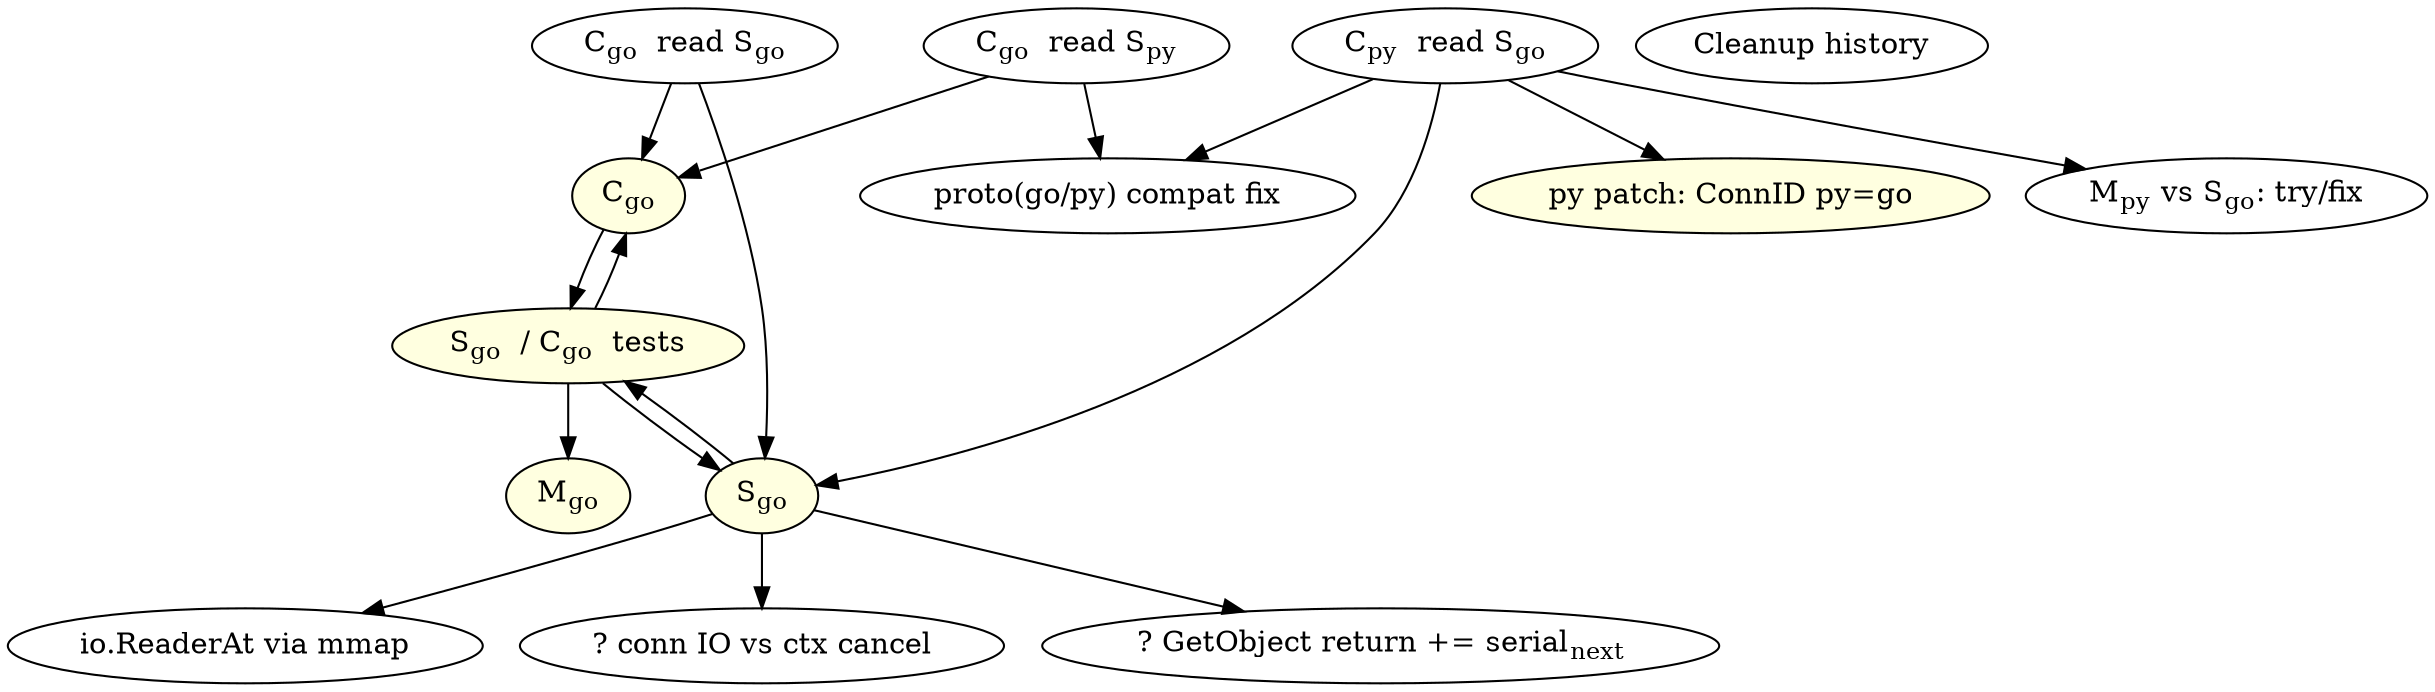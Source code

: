 digraph {
	Cgo -> SCgo_t;
	Sgo -> SCgo_t;

	SCgo_t -> Mgo;
	SCgo_t -> Sgo;
	SCgo_t -> Cgo;

	Sgo -> Mmap_go;
	Sgo -> io_cancel;
	Sgo -> load_serial_next;

	Cpy_r_Sgo -> Sgo;
	Cpy_r_Sgo -> Protog_fix;
	Cpy_r_Sgo -> Cpy_patch;
	Cpy_r_Sgo -> Mpy_vs_Sgo;

	Cgo_r_Sgo -> Cgo;
	Cgo_r_Sgo -> Sgo;		

	Cgo_r_Spy -> Cgo;
	Cgo_r_Spy -> Protog_fix;

	Cgo		[label=<C<sub>go</sub>> style=filled fillcolor=lightyellow];
	Sgo		[label=<S<sub>go</sub>> style=filled fillcolor=lightyellow];
	Mgo		[label=<M<sub>go</sub>> style=filled fillcolor=lightyellow];
	SCgo_t		[label=<S<sub>go</sub>  / C<sub>go</sub>  tests> style=filled fillcolor=lightyellow];
	Cpy_r_Sgo	[label=<C<sub>py</sub>  read S<sub>go</sub>>];
	Cgo_r_Sgo	[label=<C<sub>go</sub>  read S<sub>go</sub>>];
	Cgo_r_Spy	[label=<C<sub>go</sub>  read S<sub>py</sub>>];
	Cleanup		[label="Cleanup history"];
	Cpy_patch	[label=<py patch: ConnID py=go> style=filled fillcolor=lightyellow];	// C<sub>py</sub>  patch for ConnID interop. with S<sub>go</sub>>];
	Mmap_go		[label="io.ReaderAt via mmap"];
	Protog_fix	[label="proto(go/py) compat fix"];
	Mpy_vs_Sgo	[label=<M<sub>py</sub> vs S<sub>go</sub>: try/fix>];

	io_cancel		[label="? conn IO vs ctx cancel"];
	load_serial_next	[label=<? GetObject return += serial<sub>next</sub>>];

	//Cgo -> Cgo_tasks;
	//Cgo_tasks	[label="- talkMaster\n- update nodeTab/partTab\n- dial S on demand\n..." style=filled fillcolor=lightyellow];
}

